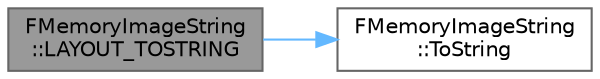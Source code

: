 digraph "FMemoryImageString::LAYOUT_TOSTRING"
{
 // INTERACTIVE_SVG=YES
 // LATEX_PDF_SIZE
  bgcolor="transparent";
  edge [fontname=Helvetica,fontsize=10,labelfontname=Helvetica,labelfontsize=10];
  node [fontname=Helvetica,fontsize=10,shape=box,height=0.2,width=0.4];
  rankdir="LR";
  Node1 [id="Node000001",label="FMemoryImageString\l::LAYOUT_TOSTRING",height=0.2,width=0.4,color="gray40", fillcolor="grey60", style="filled", fontcolor="black",tooltip=" "];
  Node1 -> Node2 [id="edge1_Node000001_Node000002",color="steelblue1",style="solid",tooltip=" "];
  Node2 [id="Node000002",label="FMemoryImageString\l::ToString",height=0.2,width=0.4,color="grey40", fillcolor="white", style="filled",URL="$d8/d80/classFMemoryImageString.html#af77a3d55892a97bfec2a39597e4db323",tooltip=" "];
}

